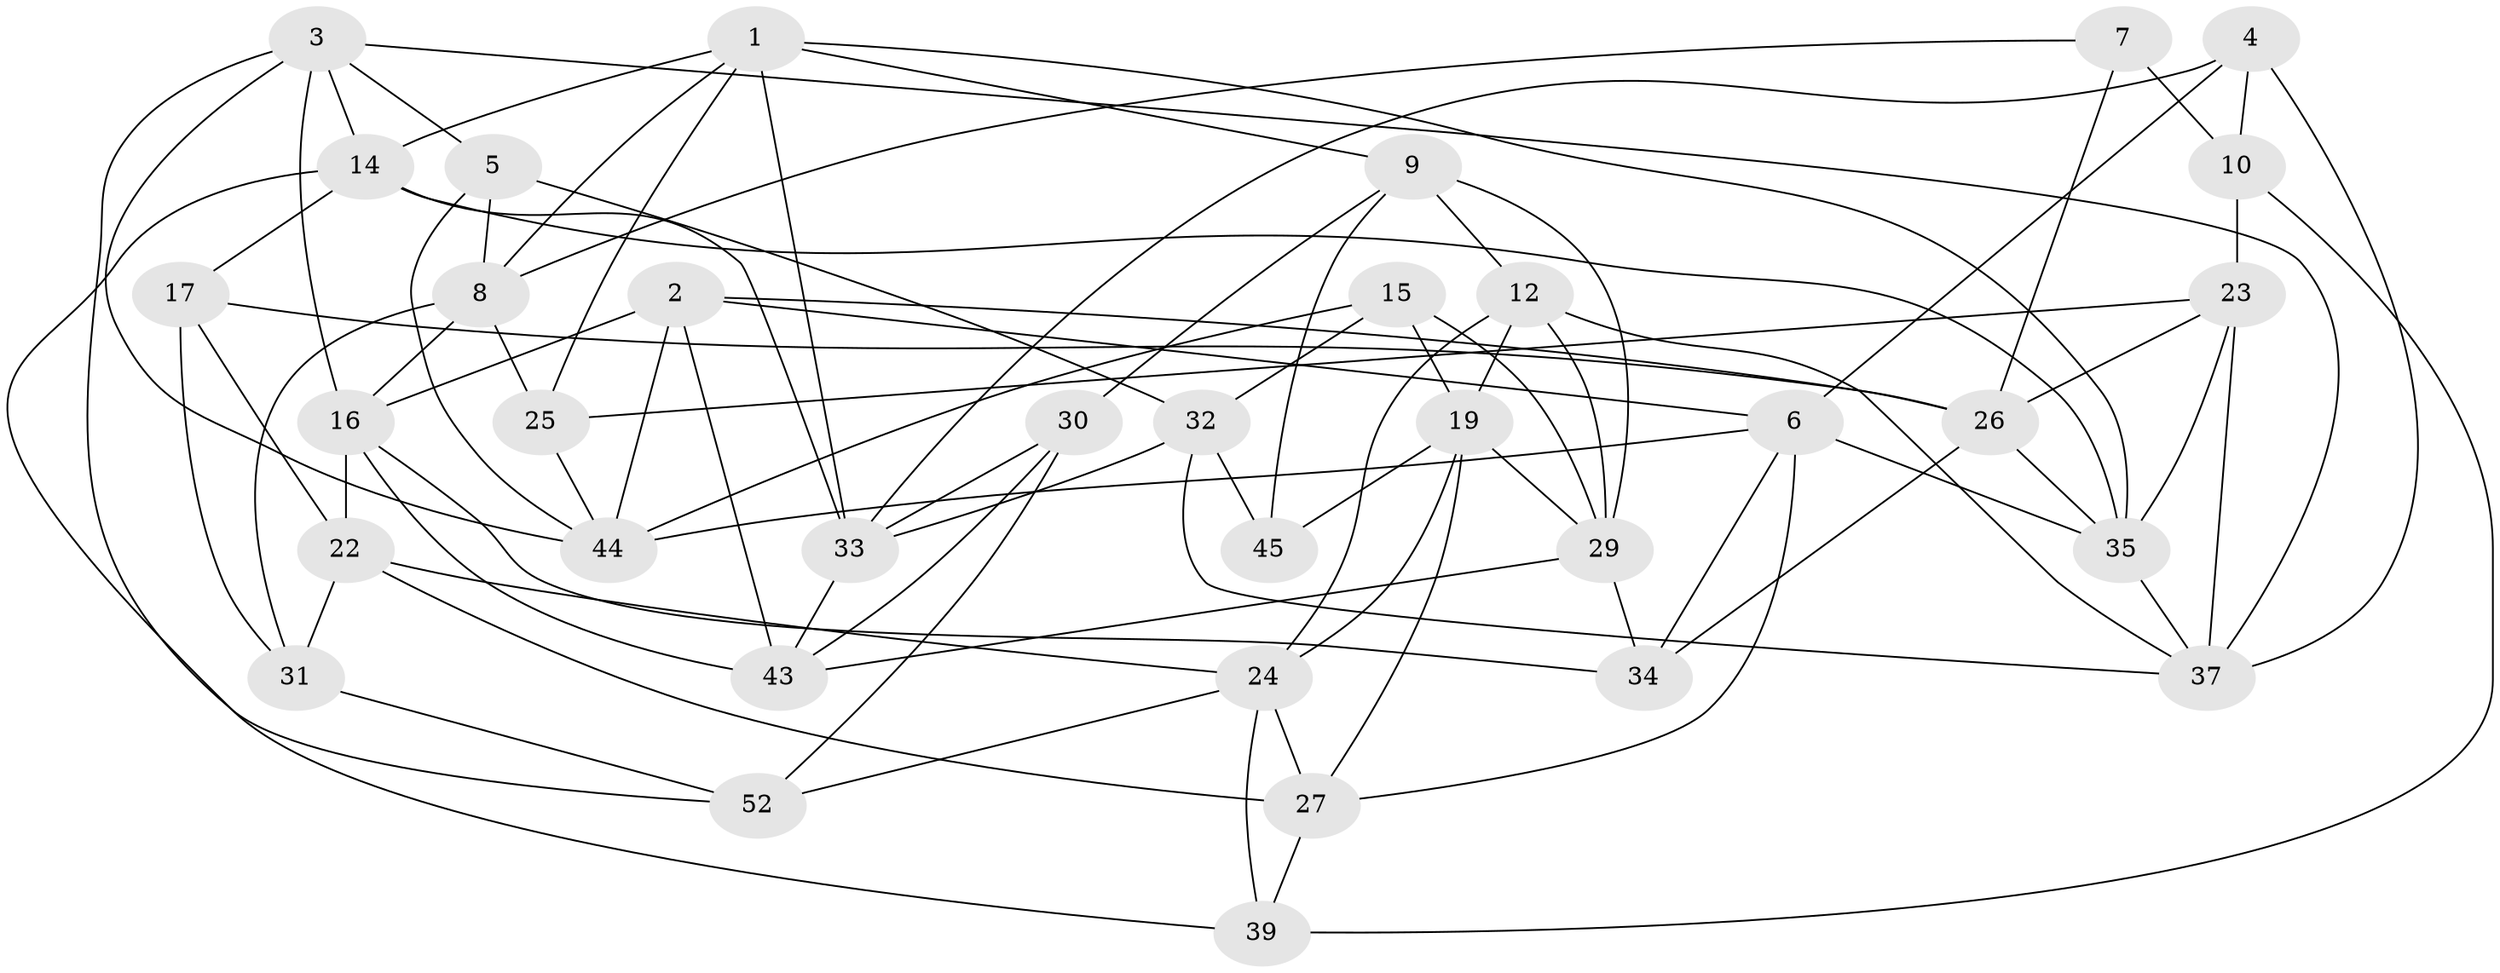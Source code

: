 // Generated by graph-tools (version 1.1) at 2025/52/02/27/25 19:52:32]
// undirected, 35 vertices, 87 edges
graph export_dot {
graph [start="1"]
  node [color=gray90,style=filled];
  1 [super="+54"];
  2 [super="+21"];
  3 [super="+20"];
  4;
  5;
  6 [super="+11"];
  7;
  8 [super="+13"];
  9 [super="+38"];
  10 [super="+40"];
  12 [super="+36"];
  14 [super="+18"];
  15;
  16 [super="+49"];
  17;
  19 [super="+42"];
  22 [super="+28"];
  23 [super="+58"];
  24 [super="+46"];
  25;
  26 [super="+53"];
  27 [super="+51"];
  29 [super="+41"];
  30;
  31;
  32 [super="+47"];
  33 [super="+56"];
  34;
  35 [super="+55"];
  37 [super="+50"];
  39;
  43 [super="+57"];
  44 [super="+48"];
  45;
  52;
  1 -- 33;
  1 -- 9;
  1 -- 35;
  1 -- 8;
  1 -- 25;
  1 -- 14;
  2 -- 44;
  2 -- 16;
  2 -- 43 [weight=2];
  2 -- 26;
  2 -- 6;
  3 -- 14;
  3 -- 16;
  3 -- 52;
  3 -- 5;
  3 -- 44;
  3 -- 37;
  4 -- 33;
  4 -- 10;
  4 -- 37;
  4 -- 6;
  5 -- 8;
  5 -- 32;
  5 -- 44;
  6 -- 34;
  6 -- 44;
  6 -- 27;
  6 -- 35;
  7 -- 10 [weight=2];
  7 -- 8;
  7 -- 26;
  8 -- 16;
  8 -- 25;
  8 -- 31;
  9 -- 45;
  9 -- 30;
  9 -- 29;
  9 -- 12 [weight=2];
  10 -- 23 [weight=2];
  10 -- 39;
  12 -- 24;
  12 -- 19;
  12 -- 37;
  12 -- 29;
  14 -- 17;
  14 -- 35;
  14 -- 39;
  14 -- 33;
  15 -- 29;
  15 -- 32;
  15 -- 19;
  15 -- 44;
  16 -- 34;
  16 -- 43;
  16 -- 22;
  17 -- 26;
  17 -- 31;
  17 -- 22;
  19 -- 45;
  19 -- 27;
  19 -- 24;
  19 -- 29;
  22 -- 27 [weight=2];
  22 -- 24;
  22 -- 31;
  23 -- 37;
  23 -- 25;
  23 -- 35;
  23 -- 26;
  24 -- 52;
  24 -- 27;
  24 -- 39;
  25 -- 44;
  26 -- 34;
  26 -- 35;
  27 -- 39;
  29 -- 34;
  29 -- 43;
  30 -- 52;
  30 -- 33;
  30 -- 43;
  31 -- 52;
  32 -- 45 [weight=2];
  32 -- 33;
  32 -- 37;
  33 -- 43;
  35 -- 37;
}
